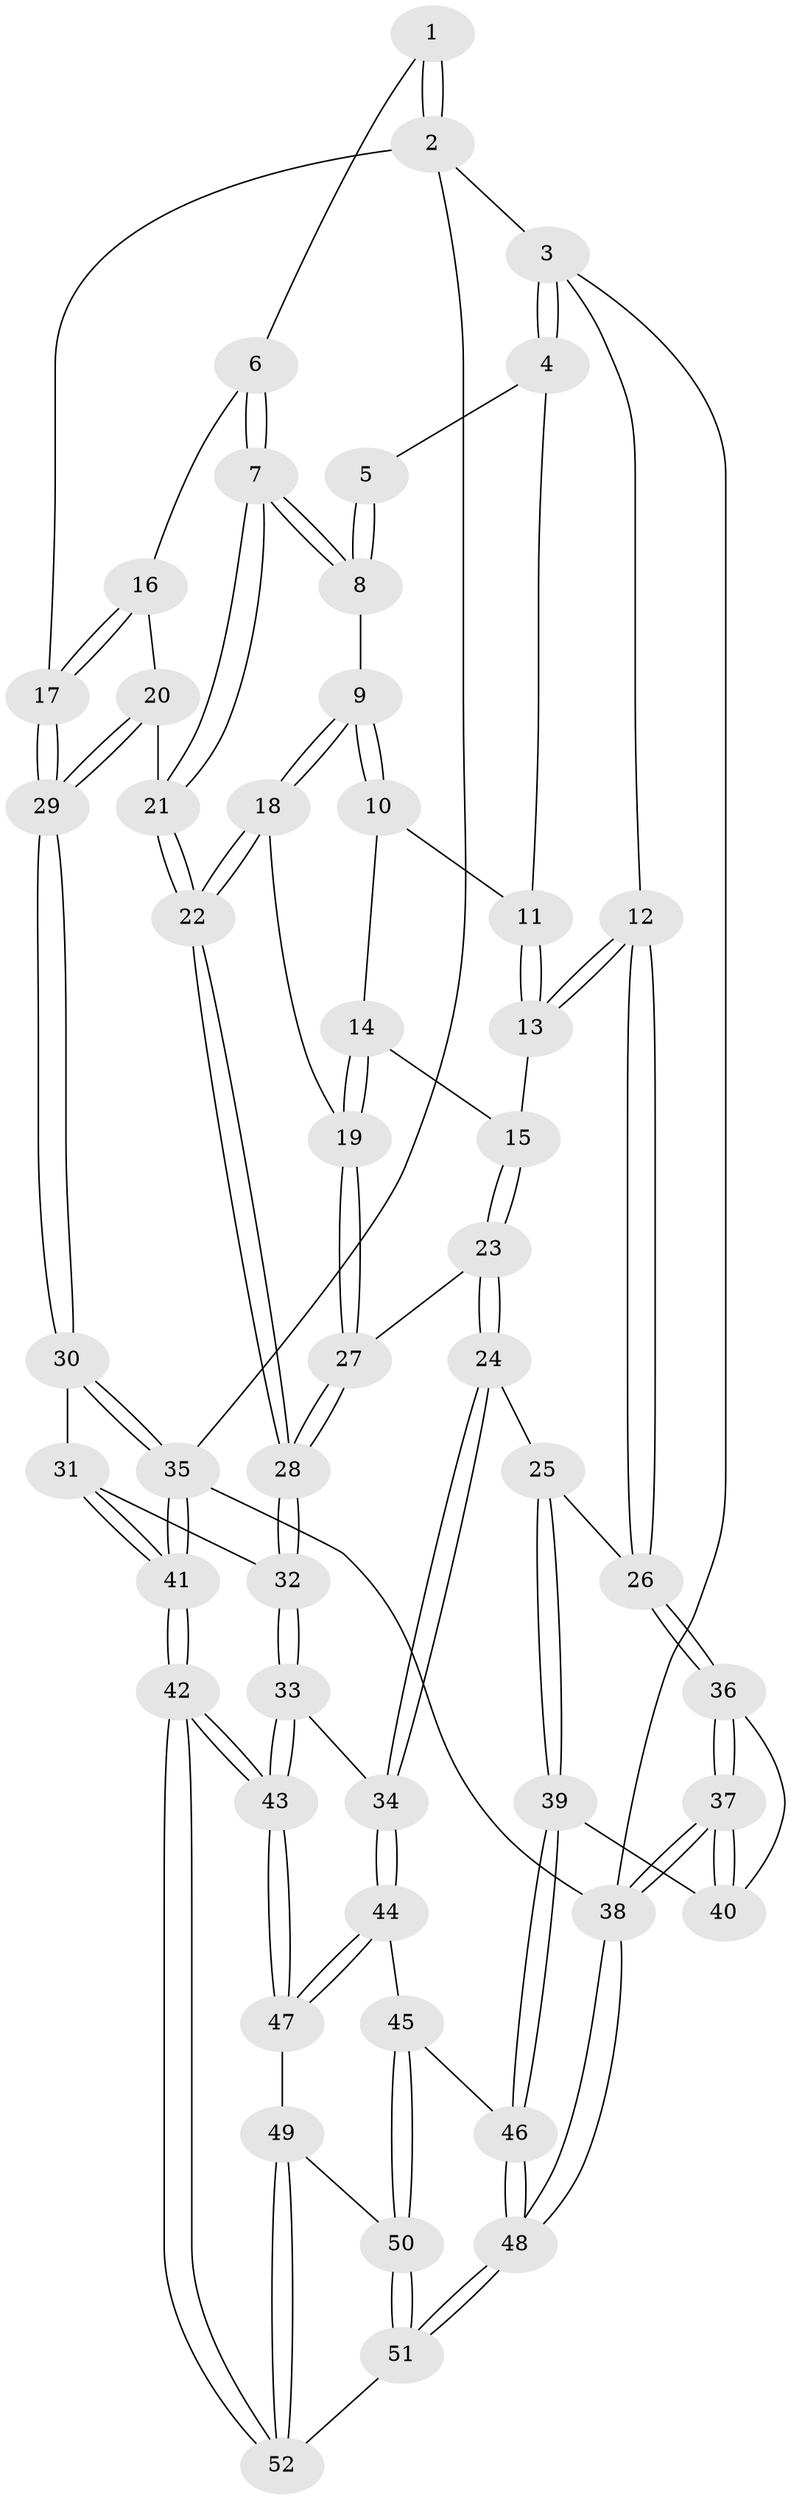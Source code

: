 // Generated by graph-tools (version 1.1) at 2025/27/03/09/25 03:27:17]
// undirected, 52 vertices, 127 edges
graph export_dot {
graph [start="1"]
  node [color=gray90,style=filled];
  1 [pos="+0.7219613902452366+0"];
  2 [pos="+1+0"];
  3 [pos="+0+0"];
  4 [pos="+0.6230987325169731+0"];
  5 [pos="+0.6805727708999163+0"];
  6 [pos="+0.8788643706732944+0.08829681570592052"];
  7 [pos="+0.8333940752996042+0.14540684068056062"];
  8 [pos="+0.7396030995584268+0.07272674433749513"];
  9 [pos="+0.6842049435687276+0.14067880384497725"];
  10 [pos="+0.5866973850195075+0.0760287144973198"];
  11 [pos="+0.576630829586837+0"];
  12 [pos="+0.014847044500014709+0.08185725364722578"];
  13 [pos="+0.4181382072115046+0.13737173113438927"];
  14 [pos="+0.5806986527124451+0.0923186003153136"];
  15 [pos="+0.5123571905550045+0.19524649939636463"];
  16 [pos="+0.9780084860913099+0.06500638246939508"];
  17 [pos="+1+0"];
  18 [pos="+0.6798841939160897+0.19592064216315808"];
  19 [pos="+0.6472537593116651+0.21632042933589063"];
  20 [pos="+0.8891579240479216+0.23678495093699473"];
  21 [pos="+0.8369027458063293+0.21558333918557168"];
  22 [pos="+0.8025511202357473+0.23593710339892993"];
  23 [pos="+0.5533428491727663+0.27743778921117473"];
  24 [pos="+0.4988578862229075+0.46426548436313375"];
  25 [pos="+0.41186348374108117+0.44161612451613735"];
  26 [pos="+0.06226945441550504+0.26824778650195963"];
  27 [pos="+0.6171526027256876+0.24476342405184856"];
  28 [pos="+0.7614713027468223+0.3346788241514484"];
  29 [pos="+1+0.3873801989899414"];
  30 [pos="+1+0.3956830659692246"];
  31 [pos="+0.8090372745847718+0.487446531222623"];
  32 [pos="+0.7457347355208841+0.49393788080875556"];
  33 [pos="+0.7414579645281949+0.4966188834902489"];
  34 [pos="+0.546156579492291+0.5166638291536728"];
  35 [pos="+1+1"];
  36 [pos="+0.012475794446611182+0.4364375949847764"];
  37 [pos="+0+0.8637579779584615"];
  38 [pos="+0+1"];
  39 [pos="+0.21601227240932208+0.7127978892364755"];
  40 [pos="+0.21374749816474584+0.7108072310547883"];
  41 [pos="+1+1"];
  42 [pos="+1+1"];
  43 [pos="+0.887777221276294+0.9261775546522821"];
  44 [pos="+0.5298466211290052+0.6156709068407115"];
  45 [pos="+0.3278912458588025+0.7680074500607628"];
  46 [pos="+0.25180421814892556+0.7704718769448748"];
  47 [pos="+0.6280318470507573+0.8301528295033028"];
  48 [pos="+0+1"];
  49 [pos="+0.5752363536329398+0.8692731767191227"];
  50 [pos="+0.4168384513988643+0.8759847549821635"];
  51 [pos="+0.32884622307310635+1"];
  52 [pos="+0.45074057017023167+1"];
  1 -- 2;
  1 -- 2;
  1 -- 6;
  2 -- 3;
  2 -- 17;
  2 -- 35;
  3 -- 4;
  3 -- 4;
  3 -- 12;
  3 -- 38;
  4 -- 5;
  4 -- 11;
  5 -- 8;
  5 -- 8;
  6 -- 7;
  6 -- 7;
  6 -- 16;
  7 -- 8;
  7 -- 8;
  7 -- 21;
  7 -- 21;
  8 -- 9;
  9 -- 10;
  9 -- 10;
  9 -- 18;
  9 -- 18;
  10 -- 11;
  10 -- 14;
  11 -- 13;
  11 -- 13;
  12 -- 13;
  12 -- 13;
  12 -- 26;
  12 -- 26;
  13 -- 15;
  14 -- 15;
  14 -- 19;
  14 -- 19;
  15 -- 23;
  15 -- 23;
  16 -- 17;
  16 -- 17;
  16 -- 20;
  17 -- 29;
  17 -- 29;
  18 -- 19;
  18 -- 22;
  18 -- 22;
  19 -- 27;
  19 -- 27;
  20 -- 21;
  20 -- 29;
  20 -- 29;
  21 -- 22;
  21 -- 22;
  22 -- 28;
  22 -- 28;
  23 -- 24;
  23 -- 24;
  23 -- 27;
  24 -- 25;
  24 -- 34;
  24 -- 34;
  25 -- 26;
  25 -- 39;
  25 -- 39;
  26 -- 36;
  26 -- 36;
  27 -- 28;
  27 -- 28;
  28 -- 32;
  28 -- 32;
  29 -- 30;
  29 -- 30;
  30 -- 31;
  30 -- 35;
  30 -- 35;
  31 -- 32;
  31 -- 41;
  31 -- 41;
  32 -- 33;
  32 -- 33;
  33 -- 34;
  33 -- 43;
  33 -- 43;
  34 -- 44;
  34 -- 44;
  35 -- 41;
  35 -- 41;
  35 -- 38;
  36 -- 37;
  36 -- 37;
  36 -- 40;
  37 -- 38;
  37 -- 38;
  37 -- 40;
  37 -- 40;
  38 -- 48;
  38 -- 48;
  39 -- 40;
  39 -- 46;
  39 -- 46;
  41 -- 42;
  41 -- 42;
  42 -- 43;
  42 -- 43;
  42 -- 52;
  42 -- 52;
  43 -- 47;
  43 -- 47;
  44 -- 45;
  44 -- 47;
  44 -- 47;
  45 -- 46;
  45 -- 50;
  45 -- 50;
  46 -- 48;
  46 -- 48;
  47 -- 49;
  48 -- 51;
  48 -- 51;
  49 -- 50;
  49 -- 52;
  49 -- 52;
  50 -- 51;
  50 -- 51;
  51 -- 52;
}
